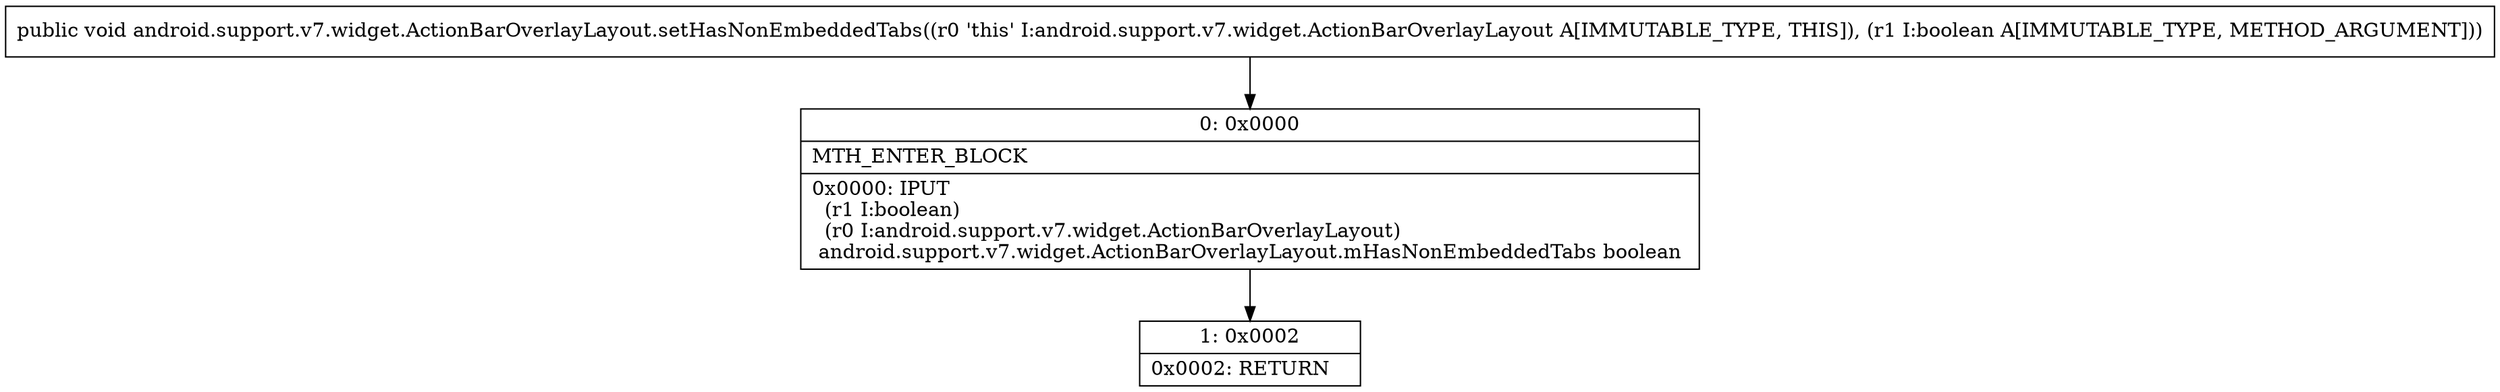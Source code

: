 digraph "CFG forandroid.support.v7.widget.ActionBarOverlayLayout.setHasNonEmbeddedTabs(Z)V" {
Node_0 [shape=record,label="{0\:\ 0x0000|MTH_ENTER_BLOCK\l|0x0000: IPUT  \l  (r1 I:boolean)\l  (r0 I:android.support.v7.widget.ActionBarOverlayLayout)\l android.support.v7.widget.ActionBarOverlayLayout.mHasNonEmbeddedTabs boolean \l}"];
Node_1 [shape=record,label="{1\:\ 0x0002|0x0002: RETURN   \l}"];
MethodNode[shape=record,label="{public void android.support.v7.widget.ActionBarOverlayLayout.setHasNonEmbeddedTabs((r0 'this' I:android.support.v7.widget.ActionBarOverlayLayout A[IMMUTABLE_TYPE, THIS]), (r1 I:boolean A[IMMUTABLE_TYPE, METHOD_ARGUMENT])) }"];
MethodNode -> Node_0;
Node_0 -> Node_1;
}

